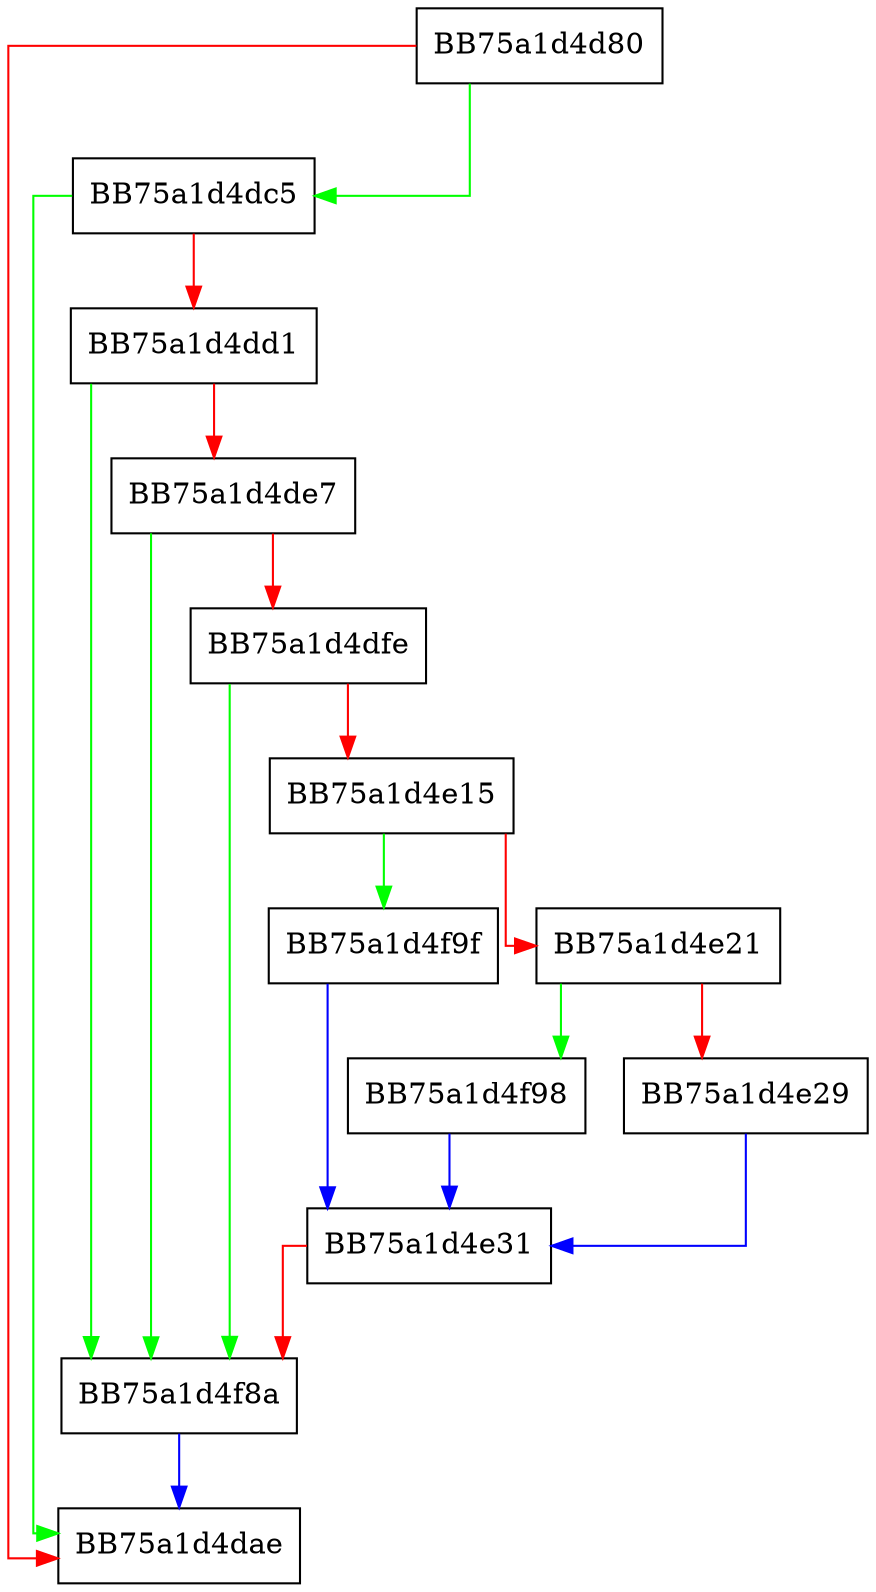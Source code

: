 digraph ScanEx {
  node [shape="box"];
  graph [splines=ortho];
  BB75a1d4d80 -> BB75a1d4dc5 [color="green"];
  BB75a1d4d80 -> BB75a1d4dae [color="red"];
  BB75a1d4dc5 -> BB75a1d4dae [color="green"];
  BB75a1d4dc5 -> BB75a1d4dd1 [color="red"];
  BB75a1d4dd1 -> BB75a1d4f8a [color="green"];
  BB75a1d4dd1 -> BB75a1d4de7 [color="red"];
  BB75a1d4de7 -> BB75a1d4f8a [color="green"];
  BB75a1d4de7 -> BB75a1d4dfe [color="red"];
  BB75a1d4dfe -> BB75a1d4f8a [color="green"];
  BB75a1d4dfe -> BB75a1d4e15 [color="red"];
  BB75a1d4e15 -> BB75a1d4f9f [color="green"];
  BB75a1d4e15 -> BB75a1d4e21 [color="red"];
  BB75a1d4e21 -> BB75a1d4f98 [color="green"];
  BB75a1d4e21 -> BB75a1d4e29 [color="red"];
  BB75a1d4e29 -> BB75a1d4e31 [color="blue"];
  BB75a1d4e31 -> BB75a1d4f8a [color="red"];
  BB75a1d4f8a -> BB75a1d4dae [color="blue"];
  BB75a1d4f98 -> BB75a1d4e31 [color="blue"];
  BB75a1d4f9f -> BB75a1d4e31 [color="blue"];
}